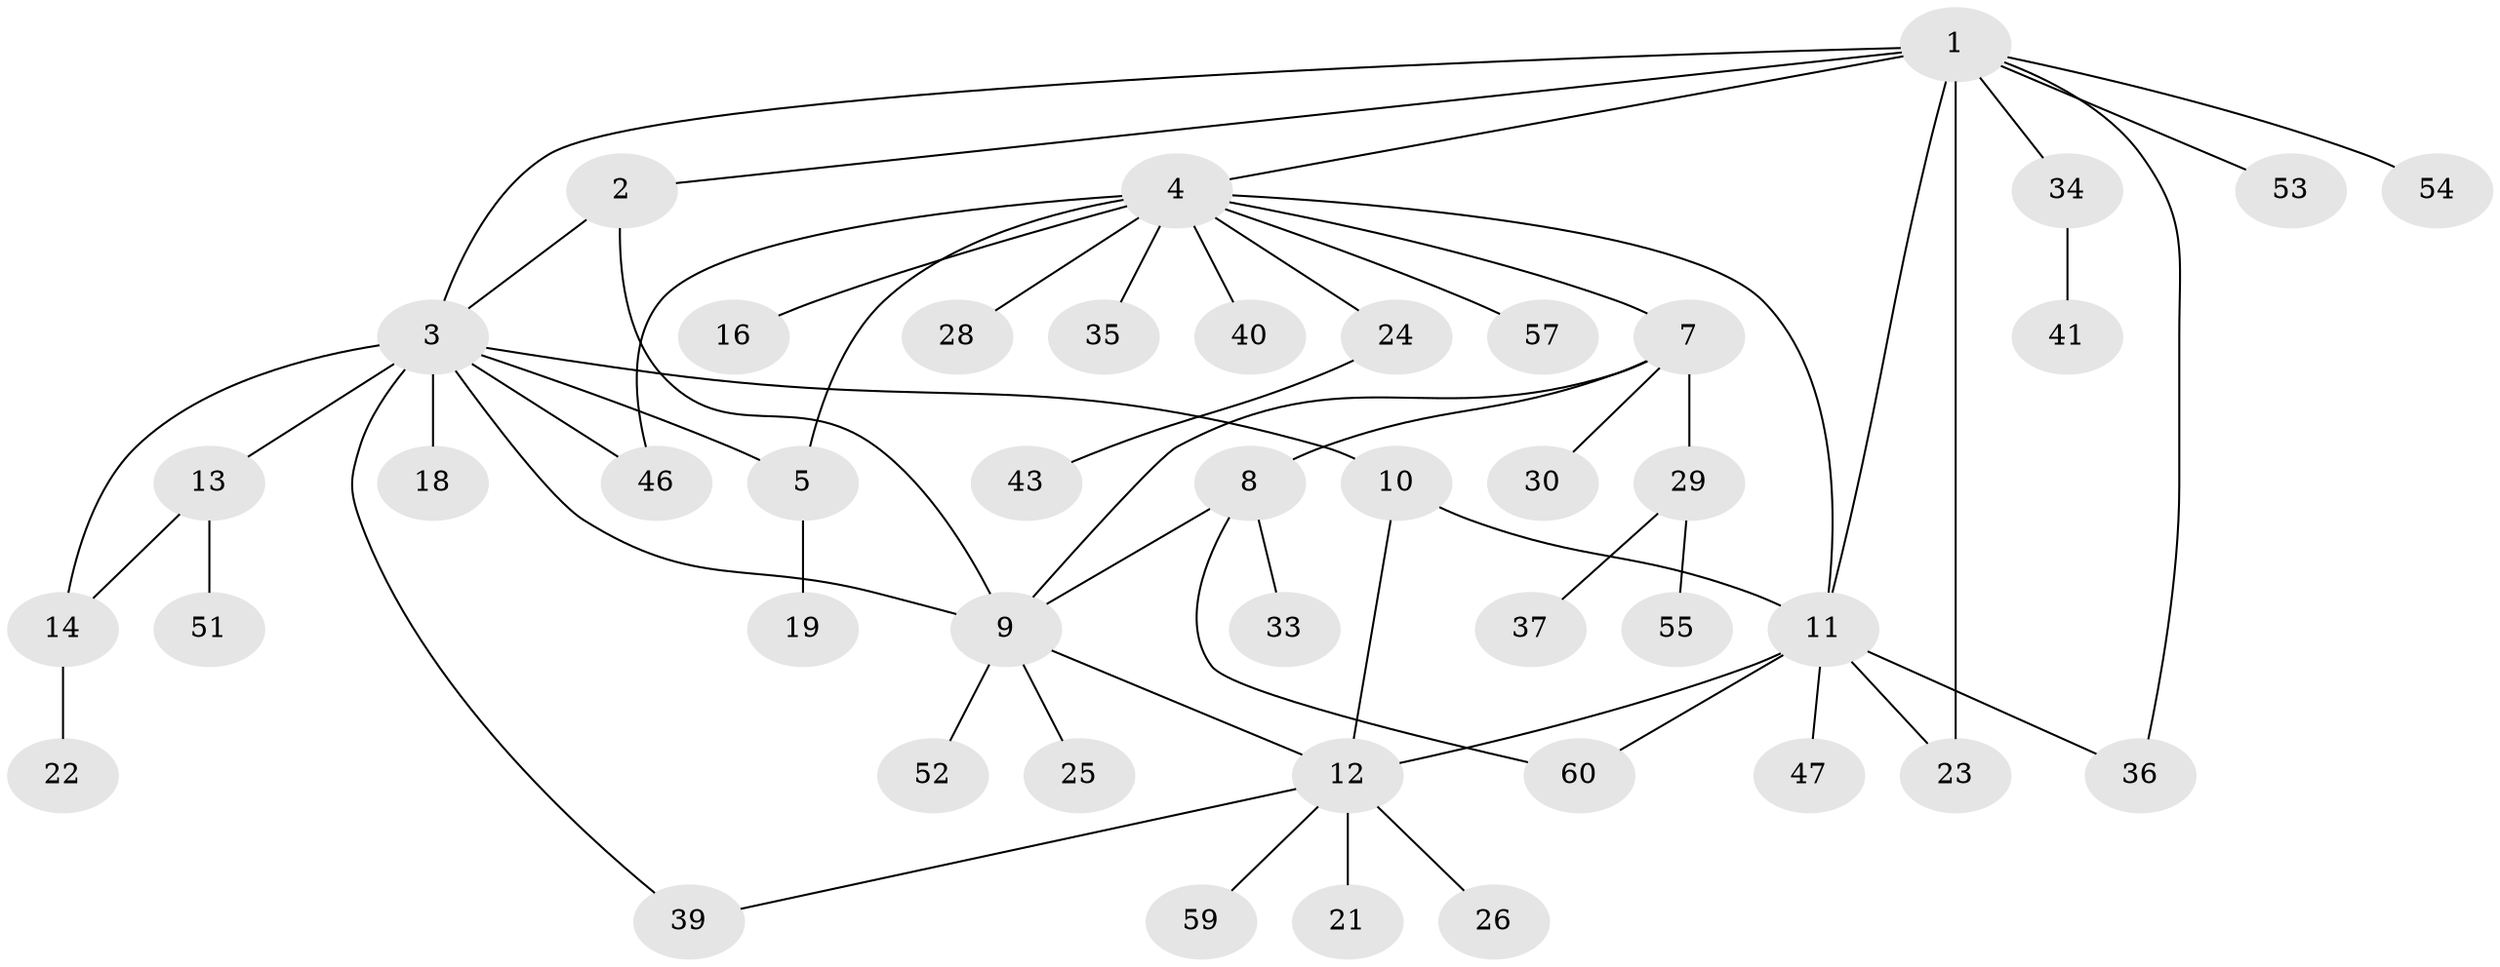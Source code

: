 // Generated by graph-tools (version 1.1) at 2025/52/02/27/25 19:52:15]
// undirected, 44 vertices, 58 edges
graph export_dot {
graph [start="1"]
  node [color=gray90,style=filled];
  1 [super="+31"];
  2;
  3 [super="+15"];
  4 [super="+6"];
  5 [super="+42"];
  7 [super="+27"];
  8 [super="+49"];
  9 [super="+56"];
  10 [super="+38"];
  11 [super="+32"];
  12 [super="+44"];
  13 [super="+17"];
  14 [super="+20"];
  16;
  18;
  19;
  21;
  22;
  23 [super="+58"];
  24;
  25;
  26;
  28 [super="+50"];
  29 [super="+48"];
  30;
  33;
  34 [super="+45"];
  35;
  36;
  37;
  39;
  40;
  41;
  43;
  46;
  47;
  51;
  52;
  53;
  54;
  55;
  57;
  59;
  60;
  1 -- 2;
  1 -- 3;
  1 -- 11;
  1 -- 23;
  1 -- 53;
  1 -- 54;
  1 -- 4;
  1 -- 34;
  1 -- 36;
  2 -- 3;
  2 -- 9;
  3 -- 18;
  3 -- 5;
  3 -- 39;
  3 -- 46;
  3 -- 9 [weight=2];
  3 -- 10;
  3 -- 13;
  3 -- 14;
  4 -- 5 [weight=2];
  4 -- 35;
  4 -- 7;
  4 -- 40;
  4 -- 11;
  4 -- 46;
  4 -- 16;
  4 -- 24;
  4 -- 57;
  4 -- 28;
  5 -- 19;
  7 -- 8;
  7 -- 9;
  7 -- 29;
  7 -- 30;
  8 -- 9;
  8 -- 33;
  8 -- 60;
  9 -- 12;
  9 -- 25;
  9 -- 52;
  10 -- 11;
  10 -- 12;
  11 -- 12;
  11 -- 36;
  11 -- 47;
  11 -- 60;
  11 -- 23;
  12 -- 21;
  12 -- 26;
  12 -- 39;
  12 -- 59;
  13 -- 14;
  13 -- 51;
  14 -- 22;
  24 -- 43;
  29 -- 37;
  29 -- 55;
  34 -- 41;
}
